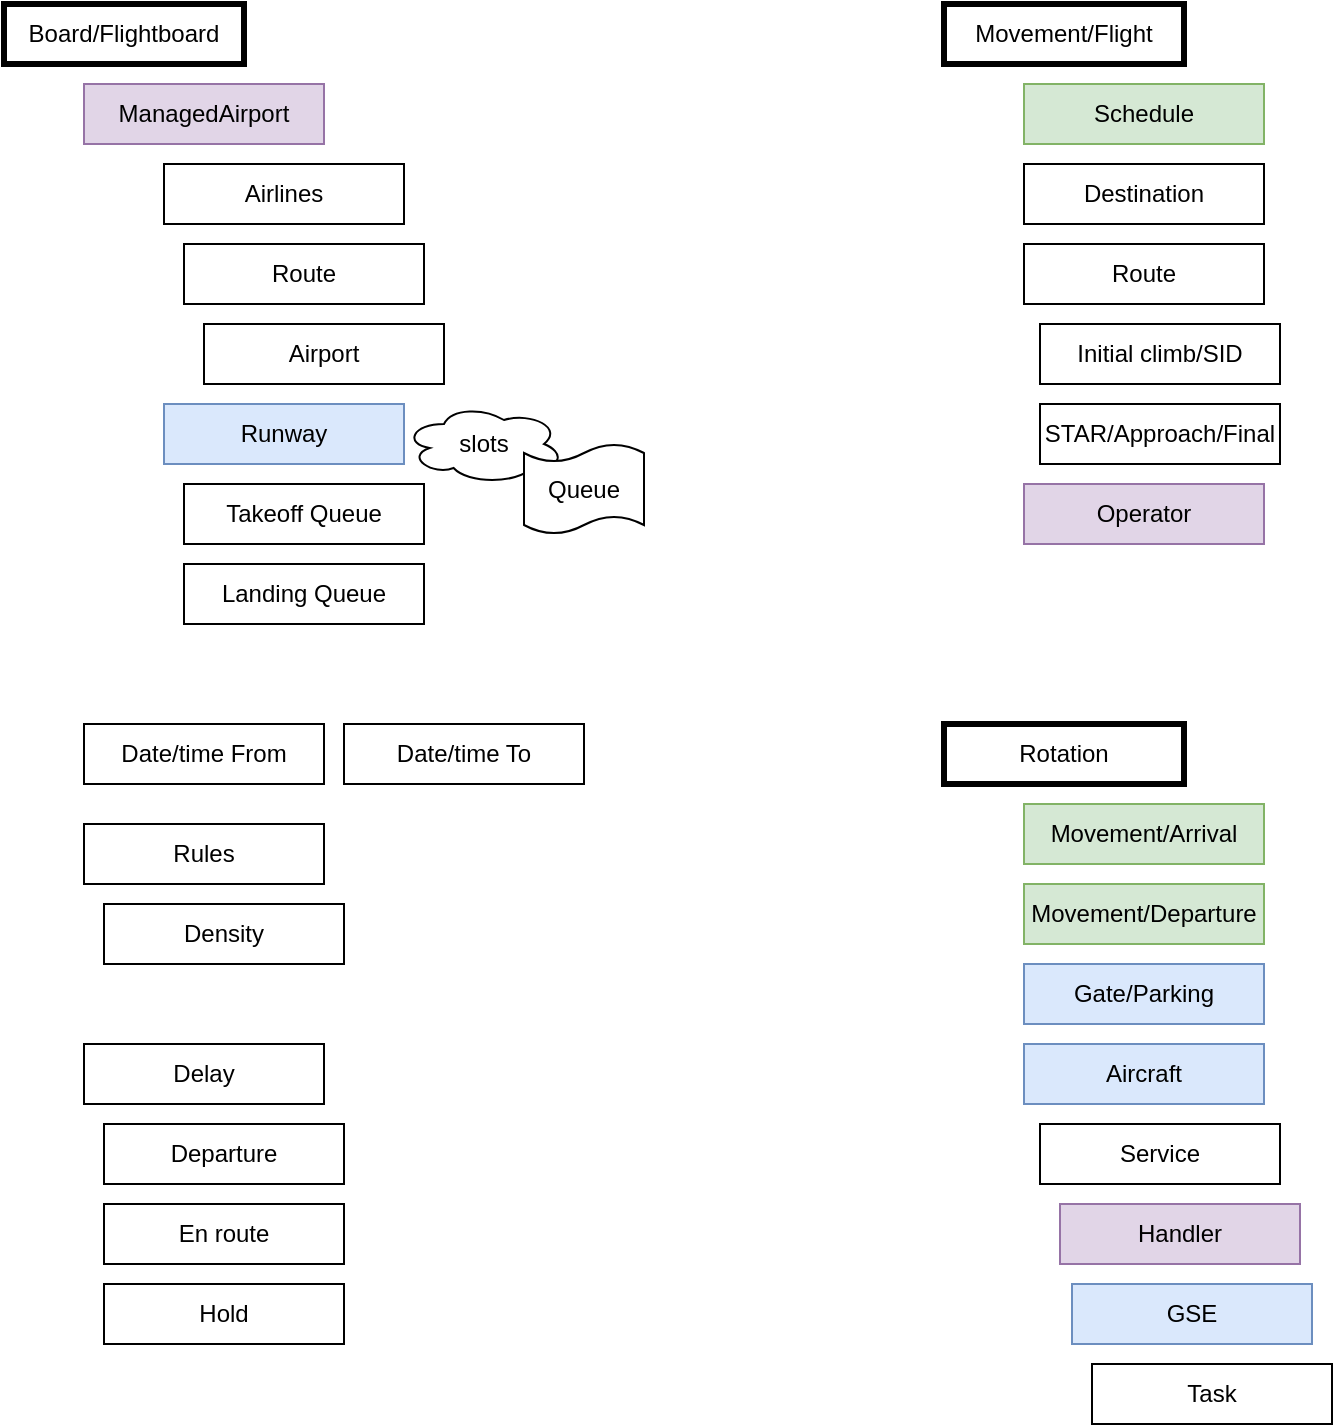 <mxfile version="14.5.1" type="device"><diagram id="FTCfRW4zmSKe3DBkS98k" name="Page-1"><mxGraphModel dx="1106" dy="1003" grid="1" gridSize="10" guides="1" tooltips="1" connect="1" arrows="1" fold="1" page="1" pageScale="1" pageWidth="827" pageHeight="1169" math="0" shadow="0"><root><mxCell id="0"/><mxCell id="1" parent="0"/><mxCell id="5ZOBpJCsP5J-BHgG1McE-1" value="Board/Flightboard" style="rounded=0;whiteSpace=wrap;html=1;strokeWidth=3;" parent="1" vertex="1"><mxGeometry x="40" y="40" width="120" height="30" as="geometry"/></mxCell><mxCell id="5ZOBpJCsP5J-BHgG1McE-2" value="ManagedAirport" style="rounded=0;whiteSpace=wrap;html=1;fillColor=#e1d5e7;strokeColor=#9673a6;" parent="1" vertex="1"><mxGeometry x="80" y="80" width="120" height="30" as="geometry"/></mxCell><mxCell id="5ZOBpJCsP5J-BHgG1McE-3" value="Airlines" style="rounded=0;whiteSpace=wrap;html=1;" parent="1" vertex="1"><mxGeometry x="120" y="120" width="120" height="30" as="geometry"/></mxCell><mxCell id="5ZOBpJCsP5J-BHgG1McE-4" value="Airport" style="rounded=0;whiteSpace=wrap;html=1;" parent="1" vertex="1"><mxGeometry x="140" y="200" width="120" height="30" as="geometry"/></mxCell><mxCell id="5ZOBpJCsP5J-BHgG1McE-5" value="Route" style="rounded=0;whiteSpace=wrap;html=1;" parent="1" vertex="1"><mxGeometry x="130" y="160" width="120" height="30" as="geometry"/></mxCell><mxCell id="5ZOBpJCsP5J-BHgG1McE-6" value="Date/time From" style="rounded=0;whiteSpace=wrap;html=1;" parent="1" vertex="1"><mxGeometry x="80" y="400" width="120" height="30" as="geometry"/></mxCell><mxCell id="5ZOBpJCsP5J-BHgG1McE-7" value="Schedule" style="rounded=0;whiteSpace=wrap;html=1;fillColor=#d5e8d4;strokeColor=#82b366;" parent="1" vertex="1"><mxGeometry x="550" y="80" width="120" height="30" as="geometry"/></mxCell><mxCell id="5ZOBpJCsP5J-BHgG1McE-8" value="Date/time To" style="rounded=0;whiteSpace=wrap;html=1;" parent="1" vertex="1"><mxGeometry x="210" y="400" width="120" height="30" as="geometry"/></mxCell><mxCell id="5ZOBpJCsP5J-BHgG1McE-10" value="Runway" style="rounded=0;whiteSpace=wrap;html=1;fillColor=#dae8fc;strokeColor=#6c8ebf;" parent="1" vertex="1"><mxGeometry x="120" y="240" width="120" height="30" as="geometry"/></mxCell><mxCell id="5ZOBpJCsP5J-BHgG1McE-11" value="Takeoff Queue" style="rounded=0;whiteSpace=wrap;html=1;" parent="1" vertex="1"><mxGeometry x="130" y="280" width="120" height="30" as="geometry"/></mxCell><mxCell id="5ZOBpJCsP5J-BHgG1McE-12" value="Landing Queue" style="rounded=0;whiteSpace=wrap;html=1;" parent="1" vertex="1"><mxGeometry x="130" y="320" width="120" height="30" as="geometry"/></mxCell><mxCell id="5ZOBpJCsP5J-BHgG1McE-13" value="Initial climb/SID" style="rounded=0;whiteSpace=wrap;html=1;" parent="1" vertex="1"><mxGeometry x="558" y="200" width="120" height="30" as="geometry"/></mxCell><mxCell id="5ZOBpJCsP5J-BHgG1McE-14" value="STAR/Approach/Final" style="rounded=0;whiteSpace=wrap;html=1;" parent="1" vertex="1"><mxGeometry x="558" y="240" width="120" height="30" as="geometry"/></mxCell><mxCell id="5ZOBpJCsP5J-BHgG1McE-16" value="Movement/Flight" style="rounded=0;whiteSpace=wrap;html=1;strokeWidth=3;" parent="1" vertex="1"><mxGeometry x="510" y="40" width="120" height="30" as="geometry"/></mxCell><mxCell id="5ZOBpJCsP5J-BHgG1McE-17" value="Density" style="rounded=0;whiteSpace=wrap;html=1;" parent="1" vertex="1"><mxGeometry x="90" y="490" width="120" height="30" as="geometry"/></mxCell><mxCell id="5ZOBpJCsP5J-BHgG1McE-18" value="Destination" style="rounded=0;whiteSpace=wrap;html=1;" parent="1" vertex="1"><mxGeometry x="550" y="120" width="120" height="30" as="geometry"/></mxCell><mxCell id="5ZOBpJCsP5J-BHgG1McE-19" value="Route" style="rounded=0;whiteSpace=wrap;html=1;" parent="1" vertex="1"><mxGeometry x="550" y="160" width="120" height="30" as="geometry"/></mxCell><mxCell id="5ZOBpJCsP5J-BHgG1McE-20" style="edgeStyle=orthogonalEdgeStyle;rounded=0;orthogonalLoop=1;jettySize=auto;html=1;exitX=0.5;exitY=1;exitDx=0;exitDy=0;" parent="1" source="5ZOBpJCsP5J-BHgG1McE-13" target="5ZOBpJCsP5J-BHgG1McE-13" edge="1"><mxGeometry relative="1" as="geometry"/></mxCell><mxCell id="5ZOBpJCsP5J-BHgG1McE-21" value="Operator" style="rounded=0;whiteSpace=wrap;html=1;fillColor=#e1d5e7;strokeColor=#9673a6;" parent="1" vertex="1"><mxGeometry x="550" y="280" width="120" height="30" as="geometry"/></mxCell><mxCell id="5ZOBpJCsP5J-BHgG1McE-22" value="Rotation" style="rounded=0;whiteSpace=wrap;html=1;strokeWidth=3;" parent="1" vertex="1"><mxGeometry x="510" y="400" width="120" height="30" as="geometry"/></mxCell><mxCell id="5ZOBpJCsP5J-BHgG1McE-23" value="Movement/Arrival" style="rounded=0;whiteSpace=wrap;html=1;fillColor=#d5e8d4;strokeColor=#82b366;" parent="1" vertex="1"><mxGeometry x="550" y="440" width="120" height="30" as="geometry"/></mxCell><mxCell id="5ZOBpJCsP5J-BHgG1McE-24" value="Movement/Departure" style="rounded=0;whiteSpace=wrap;html=1;fillColor=#d5e8d4;strokeColor=#82b366;" parent="1" vertex="1"><mxGeometry x="550" y="480" width="120" height="30" as="geometry"/></mxCell><mxCell id="5ZOBpJCsP5J-BHgG1McE-25" value="Service" style="rounded=0;whiteSpace=wrap;html=1;" parent="1" vertex="1"><mxGeometry x="558" y="600" width="120" height="30" as="geometry"/></mxCell><mxCell id="5ZOBpJCsP5J-BHgG1McE-26" value="Handler" style="rounded=0;whiteSpace=wrap;html=1;fillColor=#e1d5e7;strokeColor=#9673a6;" parent="1" vertex="1"><mxGeometry x="568" y="640" width="120" height="30" as="geometry"/></mxCell><mxCell id="5ZOBpJCsP5J-BHgG1McE-27" value="GSE" style="rounded=0;whiteSpace=wrap;html=1;fillColor=#dae8fc;strokeColor=#6c8ebf;" parent="1" vertex="1"><mxGeometry x="574" y="680" width="120" height="30" as="geometry"/></mxCell><mxCell id="5ZOBpJCsP5J-BHgG1McE-28" value="Aircraft" style="rounded=0;whiteSpace=wrap;html=1;fillColor=#dae8fc;strokeColor=#6c8ebf;" parent="1" vertex="1"><mxGeometry x="550" y="560" width="120" height="30" as="geometry"/></mxCell><mxCell id="5ZOBpJCsP5J-BHgG1McE-29" value="Gate/Parking" style="rounded=0;whiteSpace=wrap;html=1;fillColor=#dae8fc;strokeColor=#6c8ebf;" parent="1" vertex="1"><mxGeometry x="550" y="520" width="120" height="30" as="geometry"/></mxCell><mxCell id="5ZOBpJCsP5J-BHgG1McE-31" value="Delay" style="rounded=0;whiteSpace=wrap;html=1;" parent="1" vertex="1"><mxGeometry x="80" y="560" width="120" height="30" as="geometry"/></mxCell><mxCell id="F2ry0gyaszqca07HGI1s-1" value="Task" style="rounded=0;whiteSpace=wrap;html=1;" parent="1" vertex="1"><mxGeometry x="584" y="720" width="120" height="30" as="geometry"/></mxCell><mxCell id="F2ry0gyaszqca07HGI1s-2" value="Departure" style="rounded=0;whiteSpace=wrap;html=1;" parent="1" vertex="1"><mxGeometry x="90" y="600" width="120" height="30" as="geometry"/></mxCell><mxCell id="F2ry0gyaszqca07HGI1s-3" value="En route" style="rounded=0;whiteSpace=wrap;html=1;" parent="1" vertex="1"><mxGeometry x="90" y="640" width="120" height="30" as="geometry"/></mxCell><mxCell id="F2ry0gyaszqca07HGI1s-4" value="Hold" style="rounded=0;whiteSpace=wrap;html=1;" parent="1" vertex="1"><mxGeometry x="90" y="680" width="120" height="30" as="geometry"/></mxCell><mxCell id="F2ry0gyaszqca07HGI1s-5" value="slots" style="ellipse;shape=cloud;whiteSpace=wrap;html=1;" parent="1" vertex="1"><mxGeometry x="240" y="240" width="80" height="40" as="geometry"/></mxCell><mxCell id="F2ry0gyaszqca07HGI1s-6" value="Rules" style="rounded=0;whiteSpace=wrap;html=1;" parent="1" vertex="1"><mxGeometry x="80" y="450" width="120" height="30" as="geometry"/></mxCell><mxCell id="BcnzXYT_mC8NT18cLzC8-1" value="Queue" style="shape=tape;whiteSpace=wrap;html=1;size=0.2;" vertex="1" parent="1"><mxGeometry x="300" y="260" width="60" height="45" as="geometry"/></mxCell></root></mxGraphModel></diagram></mxfile>